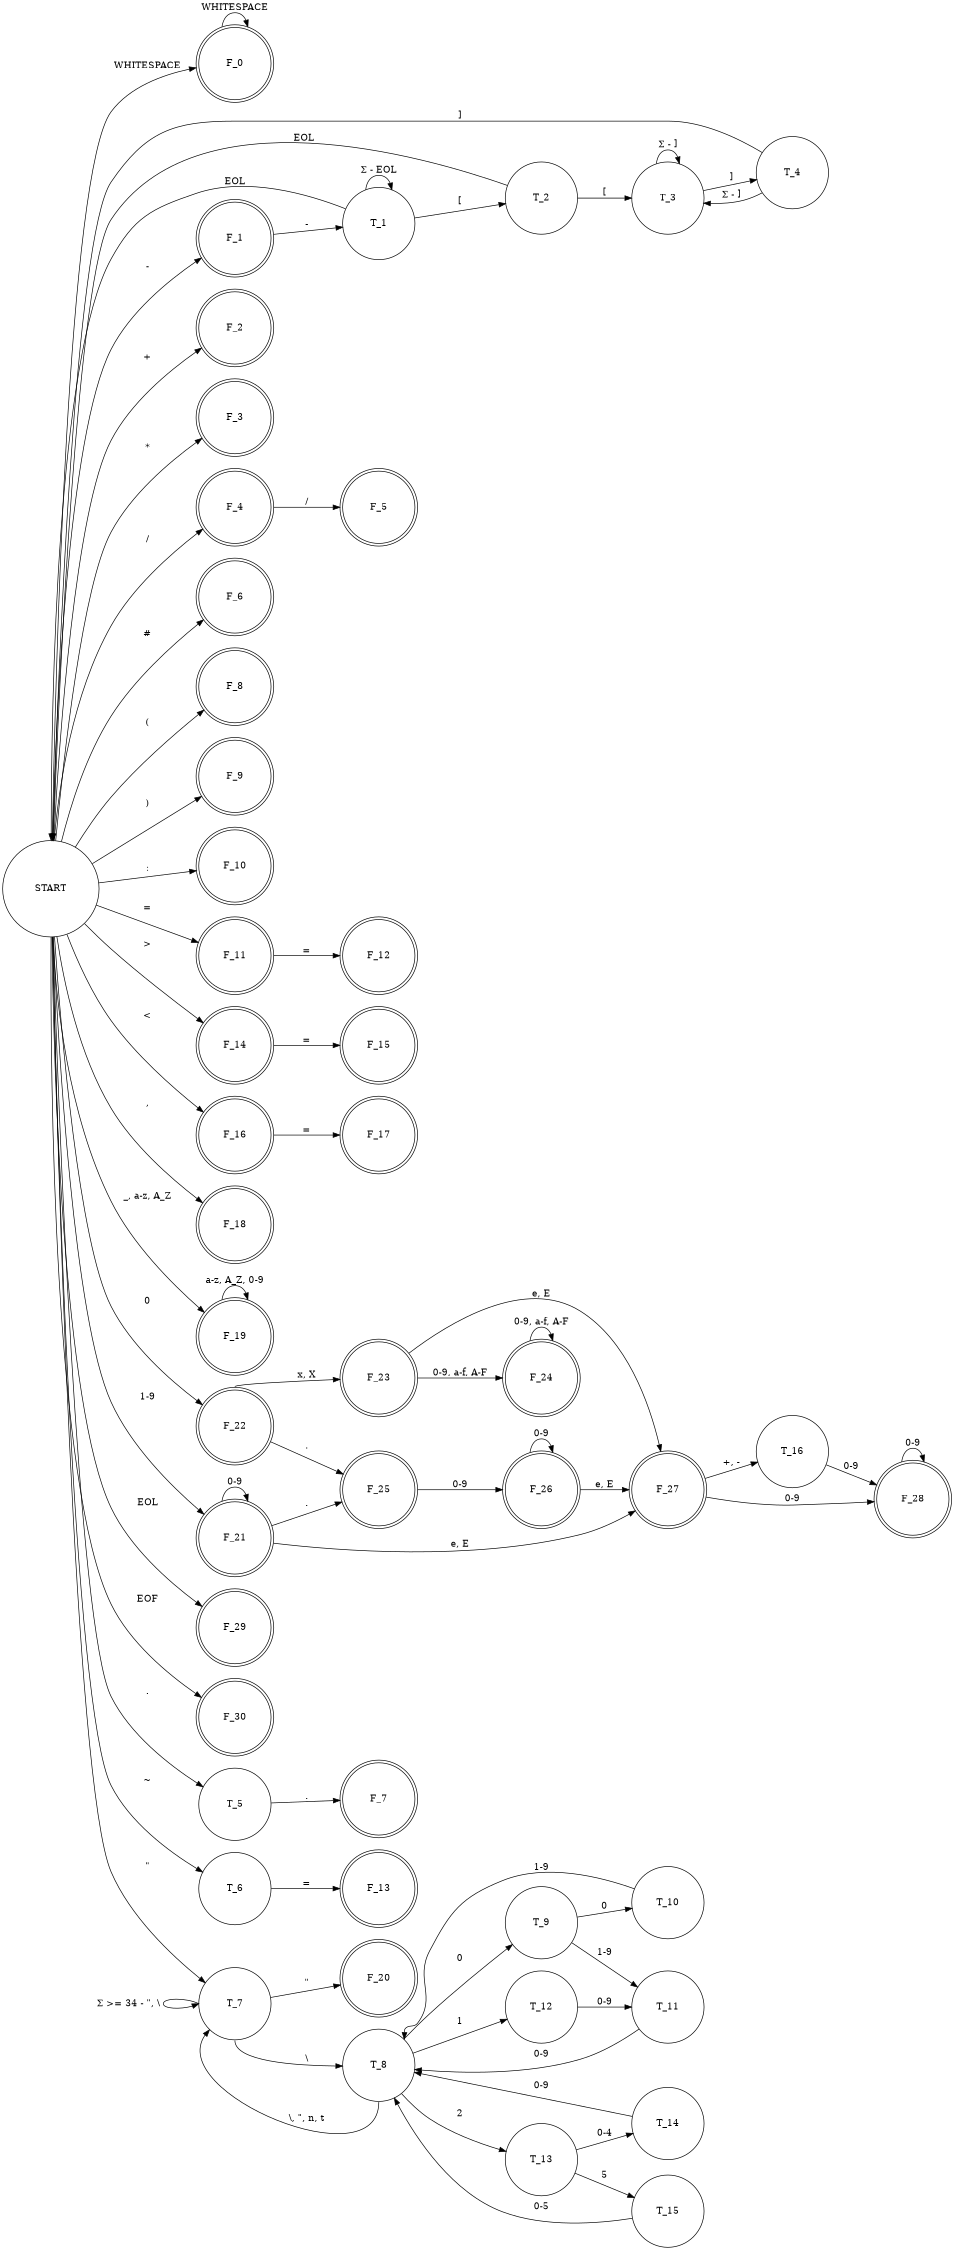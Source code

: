 digraph finite_state_machine { 
	rankdir=LR; 
        overlap = scaleyx;
        splines = true;
        //concentrate = true;
	size="15,15";
        node [shape = circle, width=2]; START;
	node [shape = doublecircle, width= 1.5]; F_0 F_1 F_2 F_3 F_4 F_5 F_6 F_7 F_8 F_9 F_10 F_11 F_12 F_13 F_14 F_15 F_16 F_17 F_18 F_19 F_20 F_21 F_22 F_23 F_24 F_25 F_26 F_27 F_28 F_29 F_30; 
	node [shape = circle, width= 1.5]; T_1 T_2 T_3 T_4 T_5 T_6 T_7 T_8 T_9 T_10 T_11 T_12 T_13 T_14 T_15 T_16;
        START -> F_0 [label = " WHITESPACE "];
        F_0 -> F_0 [label = " WHITESPACE "];
        START -> F_1 [label = " - "];
        F_1 -> T_1 [label = " - "];
        T_1 -> T_1 [label = " Σ - EOL "];
        T_1 -> START [label = " EOL "];
        T_1 -> T_2 [label = " [ "];
        T_2 -> START [label = " EOL   "];
        T_2 -> T_3 [label = " [ "];
        T_3 -> T_3 [label = " Σ - ] "];
        T_3 -> T_4 [label = " ] "];
        T_4 -> T_3 [label = " Σ - ] "];
        T_4 -> START [label = " ] "];
        START -> F_2 [label = " + "];
        START -> F_3 [label = " * "];
        START -> F_4 [label = " / "];
        F_4 -> F_5 [label = " / "];
        START -> F_6 [label = " # "];
        START -> T_5 [label = " . "];
        T_5 -> F_7 [label = " . "];
        START -> F_8 [label = " ( "];
        START -> F_9 [label = " ) "];
        START -> F_10 [label = " : "];
        START -> F_11 [label = " = "];
        F_11 -> F_12 [label = " = "];
        START -> T_6 [label = " ~ "];
        T_6 -> F_13 [label = " = "];
        START -> F_14 [label = " > "];
        F_14 -> F_15 [label = " = "];
        START -> F_16 [label = " < "];
        F_16 -> F_17 [label = " = "];
        START -> F_18 [label = " , "];
        START -> F_19 [label = " _, a-z, A_Z "];
        F_19 -> F_19 [label = " a-z, A_Z, 0-9 "];
        START -> T_7 [label = " \" "];
        T_7 -> F_20 [label = " \" "];
        T_7:w -> T_7:w [label = " Σ >= 34 - \", \\ "];
        T_7:s -> T_8 [label = " \\ "];
        T_8:s -> T_7:sw [label = " \\, \", n, t "];
        T_8 -> T_9 [label = " 0 "];
        T_9 -> T_10 [label = " 0 "];
        T_10 -> T_8:ne [label = " 1-9 "];
        T_9 -> T_11 [label = " 1-9 "];
        T_11 -> T_8 [label = " 0-9 "];
        T_8 -> T_12 [label = " 1 "];
        T_12 -> T_11 [label = " 0-9 "];
        T_8 -> T_13 [label = " 2 "];
        T_13 -> T_14 [label = " 0-4 "];
        T_14 -> T_8 [label = " 0-9 "];
        T_13 -> T_15 [label = " 5 "];
        T_15 -> T_8 [label = " 0-5 "];
        START -> F_21 [label = " 1-9 "];
        F_21 -> F_21 [label = " 0-9 "];
        START -> F_22 [label = " 0 "];
        F_22:n -> F_23 [label = " x, X "];
        F_23 -> F_24 [label = " 0-9, a-f, A-F "];
        F_24 -> F_24 [label = " 0-9, a-f, A-F "];
        F_21 -> F_25 [label = " . "];
        F_22 -> F_25 [label = " . "];
        F_25 -> F_26 [label = " 0-9 "];
        F_26 -> F_26 [label = " 0-9 "];
        F_21 -> F_27 [label = " e, E "];
        F_23 -> F_27 [label = " e, E "];
        F_26 -> F_27 [label = " e, E "];
        F_27 -> T_16 [label = " +, - "];
        F_27 -> F_28 [label = " 0-9 "];
        T_16 -> F_28 [label = " 0-9 "];
        F_28 -> F_28 [label = " 0-9 "];
        START -> F_29 [label = " EOL "];
        START -> F_30 [label = " EOF "];
} 
/*
F_1 - MINUS
F_2 - COMMENT
Σ
Σ
*/
